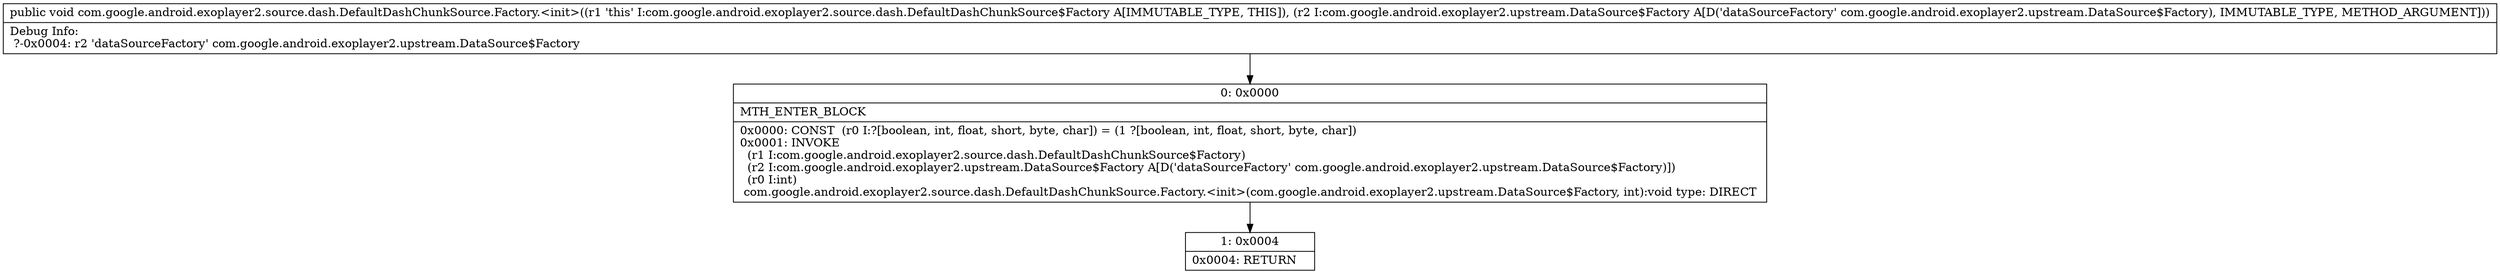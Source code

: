 digraph "CFG forcom.google.android.exoplayer2.source.dash.DefaultDashChunkSource.Factory.\<init\>(Lcom\/google\/android\/exoplayer2\/upstream\/DataSource$Factory;)V" {
Node_0 [shape=record,label="{0\:\ 0x0000|MTH_ENTER_BLOCK\l|0x0000: CONST  (r0 I:?[boolean, int, float, short, byte, char]) = (1 ?[boolean, int, float, short, byte, char]) \l0x0001: INVOKE  \l  (r1 I:com.google.android.exoplayer2.source.dash.DefaultDashChunkSource$Factory)\l  (r2 I:com.google.android.exoplayer2.upstream.DataSource$Factory A[D('dataSourceFactory' com.google.android.exoplayer2.upstream.DataSource$Factory)])\l  (r0 I:int)\l com.google.android.exoplayer2.source.dash.DefaultDashChunkSource.Factory.\<init\>(com.google.android.exoplayer2.upstream.DataSource$Factory, int):void type: DIRECT \l}"];
Node_1 [shape=record,label="{1\:\ 0x0004|0x0004: RETURN   \l}"];
MethodNode[shape=record,label="{public void com.google.android.exoplayer2.source.dash.DefaultDashChunkSource.Factory.\<init\>((r1 'this' I:com.google.android.exoplayer2.source.dash.DefaultDashChunkSource$Factory A[IMMUTABLE_TYPE, THIS]), (r2 I:com.google.android.exoplayer2.upstream.DataSource$Factory A[D('dataSourceFactory' com.google.android.exoplayer2.upstream.DataSource$Factory), IMMUTABLE_TYPE, METHOD_ARGUMENT]))  | Debug Info:\l  ?\-0x0004: r2 'dataSourceFactory' com.google.android.exoplayer2.upstream.DataSource$Factory\l}"];
MethodNode -> Node_0;
Node_0 -> Node_1;
}

